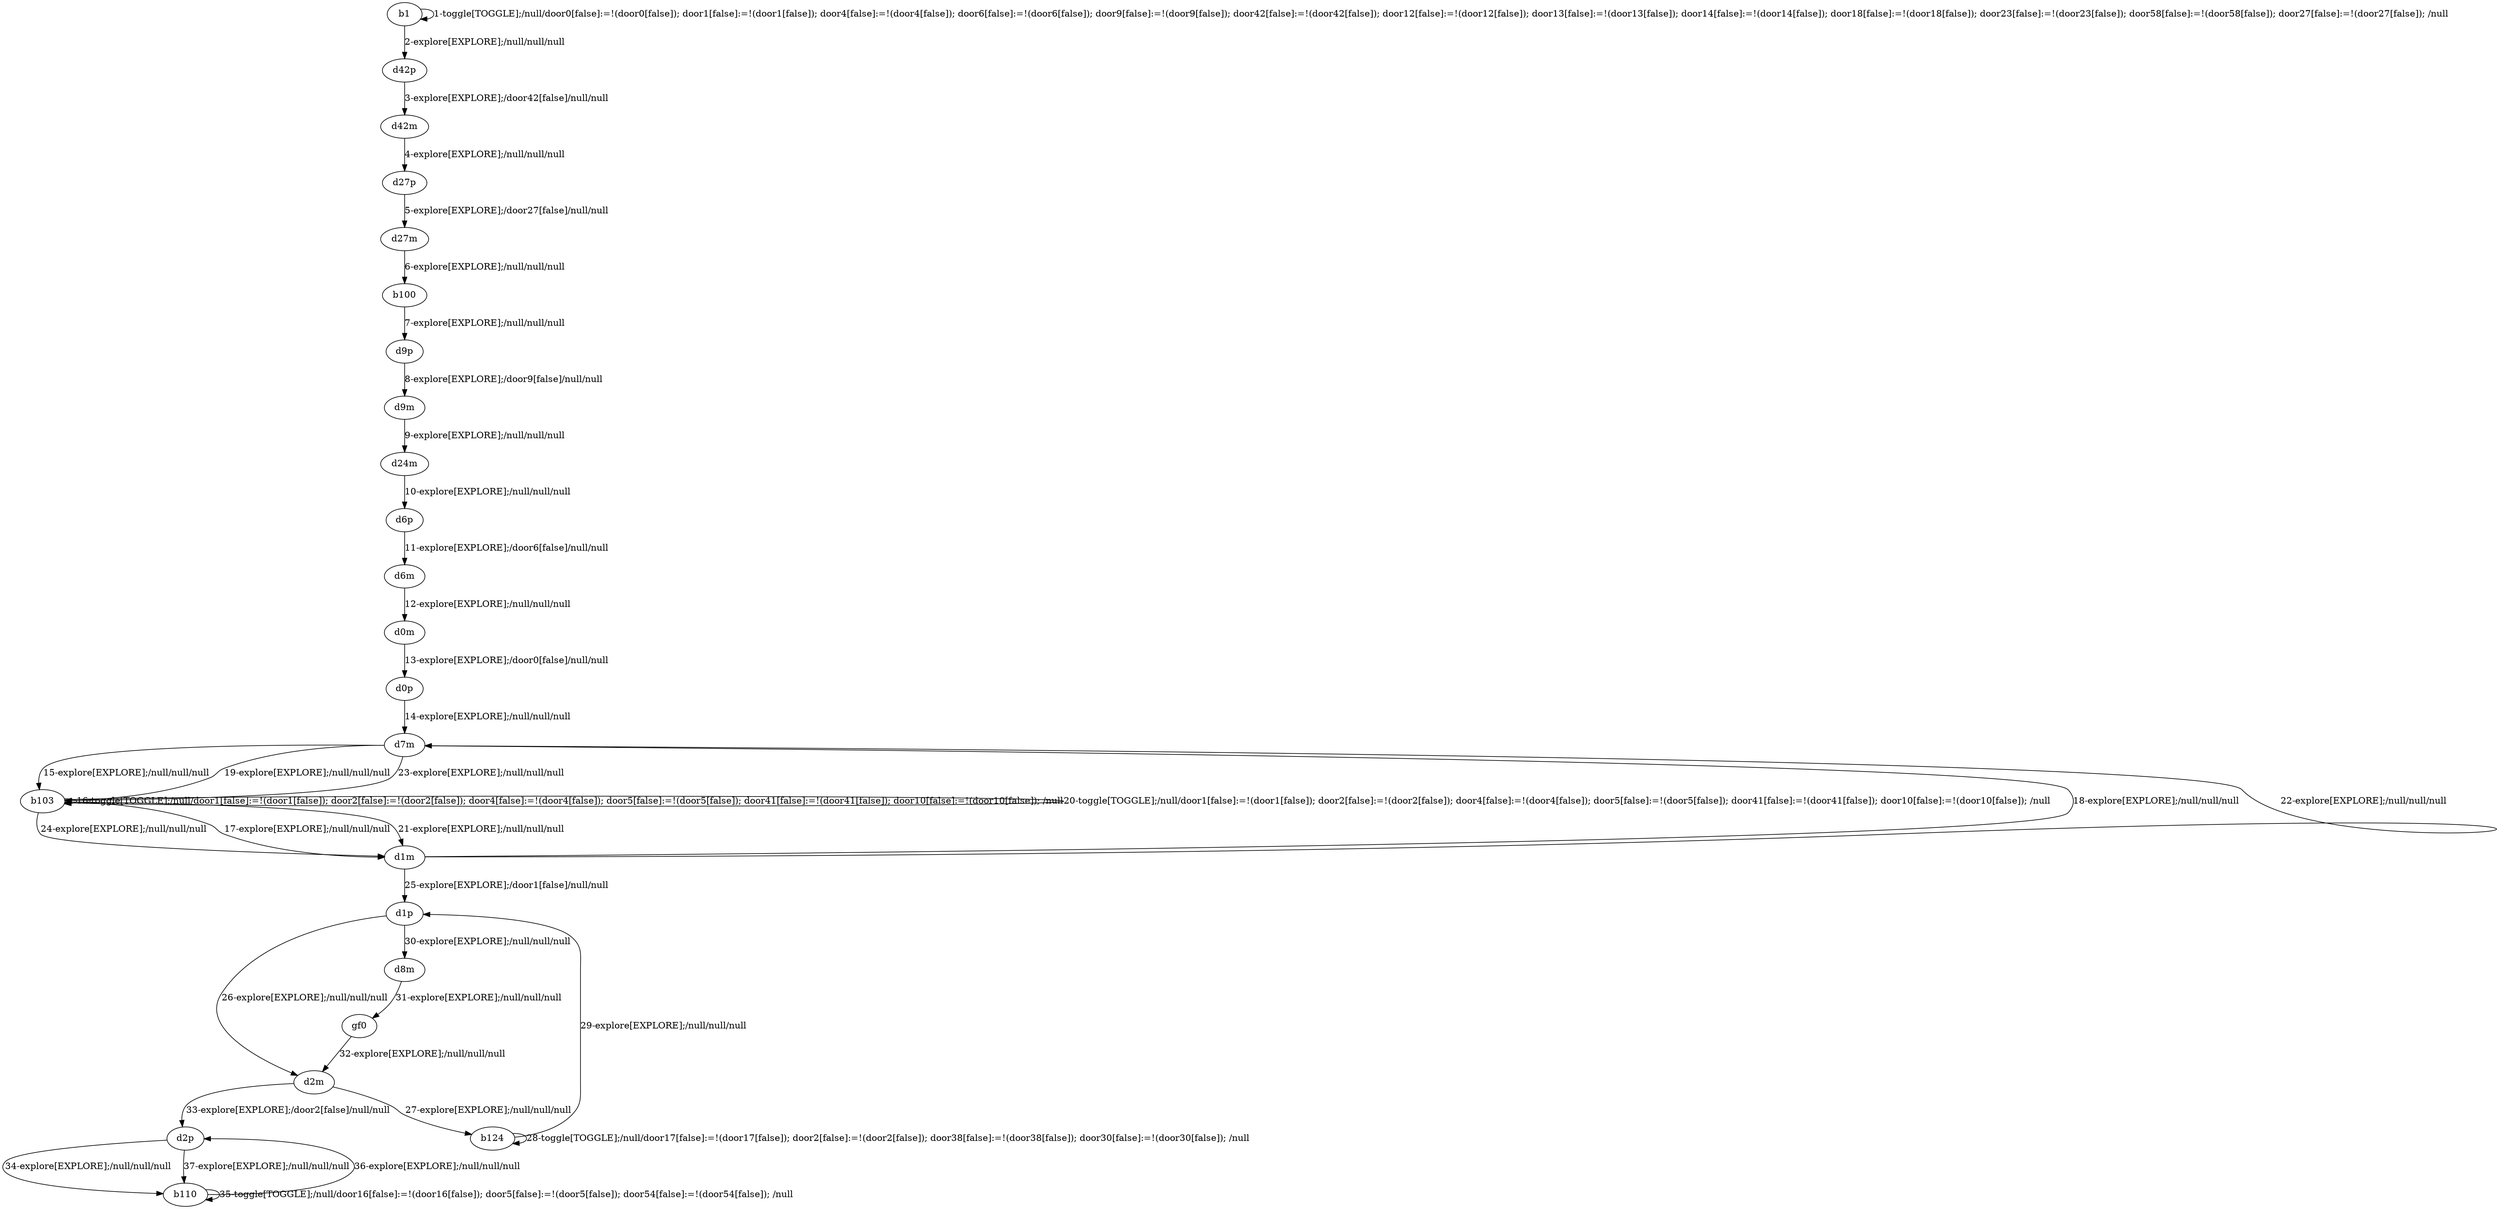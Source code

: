 # Total number of goals covered by this test: 1
# b110 --> d2p

digraph g {
"b1" -> "b1" [label = "1-toggle[TOGGLE];/null/door0[false]:=!(door0[false]); door1[false]:=!(door1[false]); door4[false]:=!(door4[false]); door6[false]:=!(door6[false]); door9[false]:=!(door9[false]); door42[false]:=!(door42[false]); door12[false]:=!(door12[false]); door13[false]:=!(door13[false]); door14[false]:=!(door14[false]); door18[false]:=!(door18[false]); door23[false]:=!(door23[false]); door58[false]:=!(door58[false]); door27[false]:=!(door27[false]); /null"];
"b1" -> "d42p" [label = "2-explore[EXPLORE];/null/null/null"];
"d42p" -> "d42m" [label = "3-explore[EXPLORE];/door42[false]/null/null"];
"d42m" -> "d27p" [label = "4-explore[EXPLORE];/null/null/null"];
"d27p" -> "d27m" [label = "5-explore[EXPLORE];/door27[false]/null/null"];
"d27m" -> "b100" [label = "6-explore[EXPLORE];/null/null/null"];
"b100" -> "d9p" [label = "7-explore[EXPLORE];/null/null/null"];
"d9p" -> "d9m" [label = "8-explore[EXPLORE];/door9[false]/null/null"];
"d9m" -> "d24m" [label = "9-explore[EXPLORE];/null/null/null"];
"d24m" -> "d6p" [label = "10-explore[EXPLORE];/null/null/null"];
"d6p" -> "d6m" [label = "11-explore[EXPLORE];/door6[false]/null/null"];
"d6m" -> "d0m" [label = "12-explore[EXPLORE];/null/null/null"];
"d0m" -> "d0p" [label = "13-explore[EXPLORE];/door0[false]/null/null"];
"d0p" -> "d7m" [label = "14-explore[EXPLORE];/null/null/null"];
"d7m" -> "b103" [label = "15-explore[EXPLORE];/null/null/null"];
"b103" -> "b103" [label = "16-toggle[TOGGLE];/null/door1[false]:=!(door1[false]); door2[false]:=!(door2[false]); door4[false]:=!(door4[false]); door5[false]:=!(door5[false]); door41[false]:=!(door41[false]); door10[false]:=!(door10[false]); /null"];
"b103" -> "d1m" [label = "17-explore[EXPLORE];/null/null/null"];
"d1m" -> "d7m" [label = "18-explore[EXPLORE];/null/null/null"];
"d7m" -> "b103" [label = "19-explore[EXPLORE];/null/null/null"];
"b103" -> "b103" [label = "20-toggle[TOGGLE];/null/door1[false]:=!(door1[false]); door2[false]:=!(door2[false]); door4[false]:=!(door4[false]); door5[false]:=!(door5[false]); door41[false]:=!(door41[false]); door10[false]:=!(door10[false]); /null"];
"b103" -> "d1m" [label = "21-explore[EXPLORE];/null/null/null"];
"d1m" -> "d7m" [label = "22-explore[EXPLORE];/null/null/null"];
"d7m" -> "b103" [label = "23-explore[EXPLORE];/null/null/null"];
"b103" -> "d1m" [label = "24-explore[EXPLORE];/null/null/null"];
"d1m" -> "d1p" [label = "25-explore[EXPLORE];/door1[false]/null/null"];
"d1p" -> "d2m" [label = "26-explore[EXPLORE];/null/null/null"];
"d2m" -> "b124" [label = "27-explore[EXPLORE];/null/null/null"];
"b124" -> "b124" [label = "28-toggle[TOGGLE];/null/door17[false]:=!(door17[false]); door2[false]:=!(door2[false]); door38[false]:=!(door38[false]); door30[false]:=!(door30[false]); /null"];
"b124" -> "d1p" [label = "29-explore[EXPLORE];/null/null/null"];
"d1p" -> "d8m" [label = "30-explore[EXPLORE];/null/null/null"];
"d8m" -> "gf0" [label = "31-explore[EXPLORE];/null/null/null"];
"gf0" -> "d2m" [label = "32-explore[EXPLORE];/null/null/null"];
"d2m" -> "d2p" [label = "33-explore[EXPLORE];/door2[false]/null/null"];
"d2p" -> "b110" [label = "34-explore[EXPLORE];/null/null/null"];
"b110" -> "b110" [label = "35-toggle[TOGGLE];/null/door16[false]:=!(door16[false]); door5[false]:=!(door5[false]); door54[false]:=!(door54[false]); /null"];
"b110" -> "d2p" [label = "36-explore[EXPLORE];/null/null/null"];
"d2p" -> "b110" [label = "37-explore[EXPLORE];/null/null/null"];
}